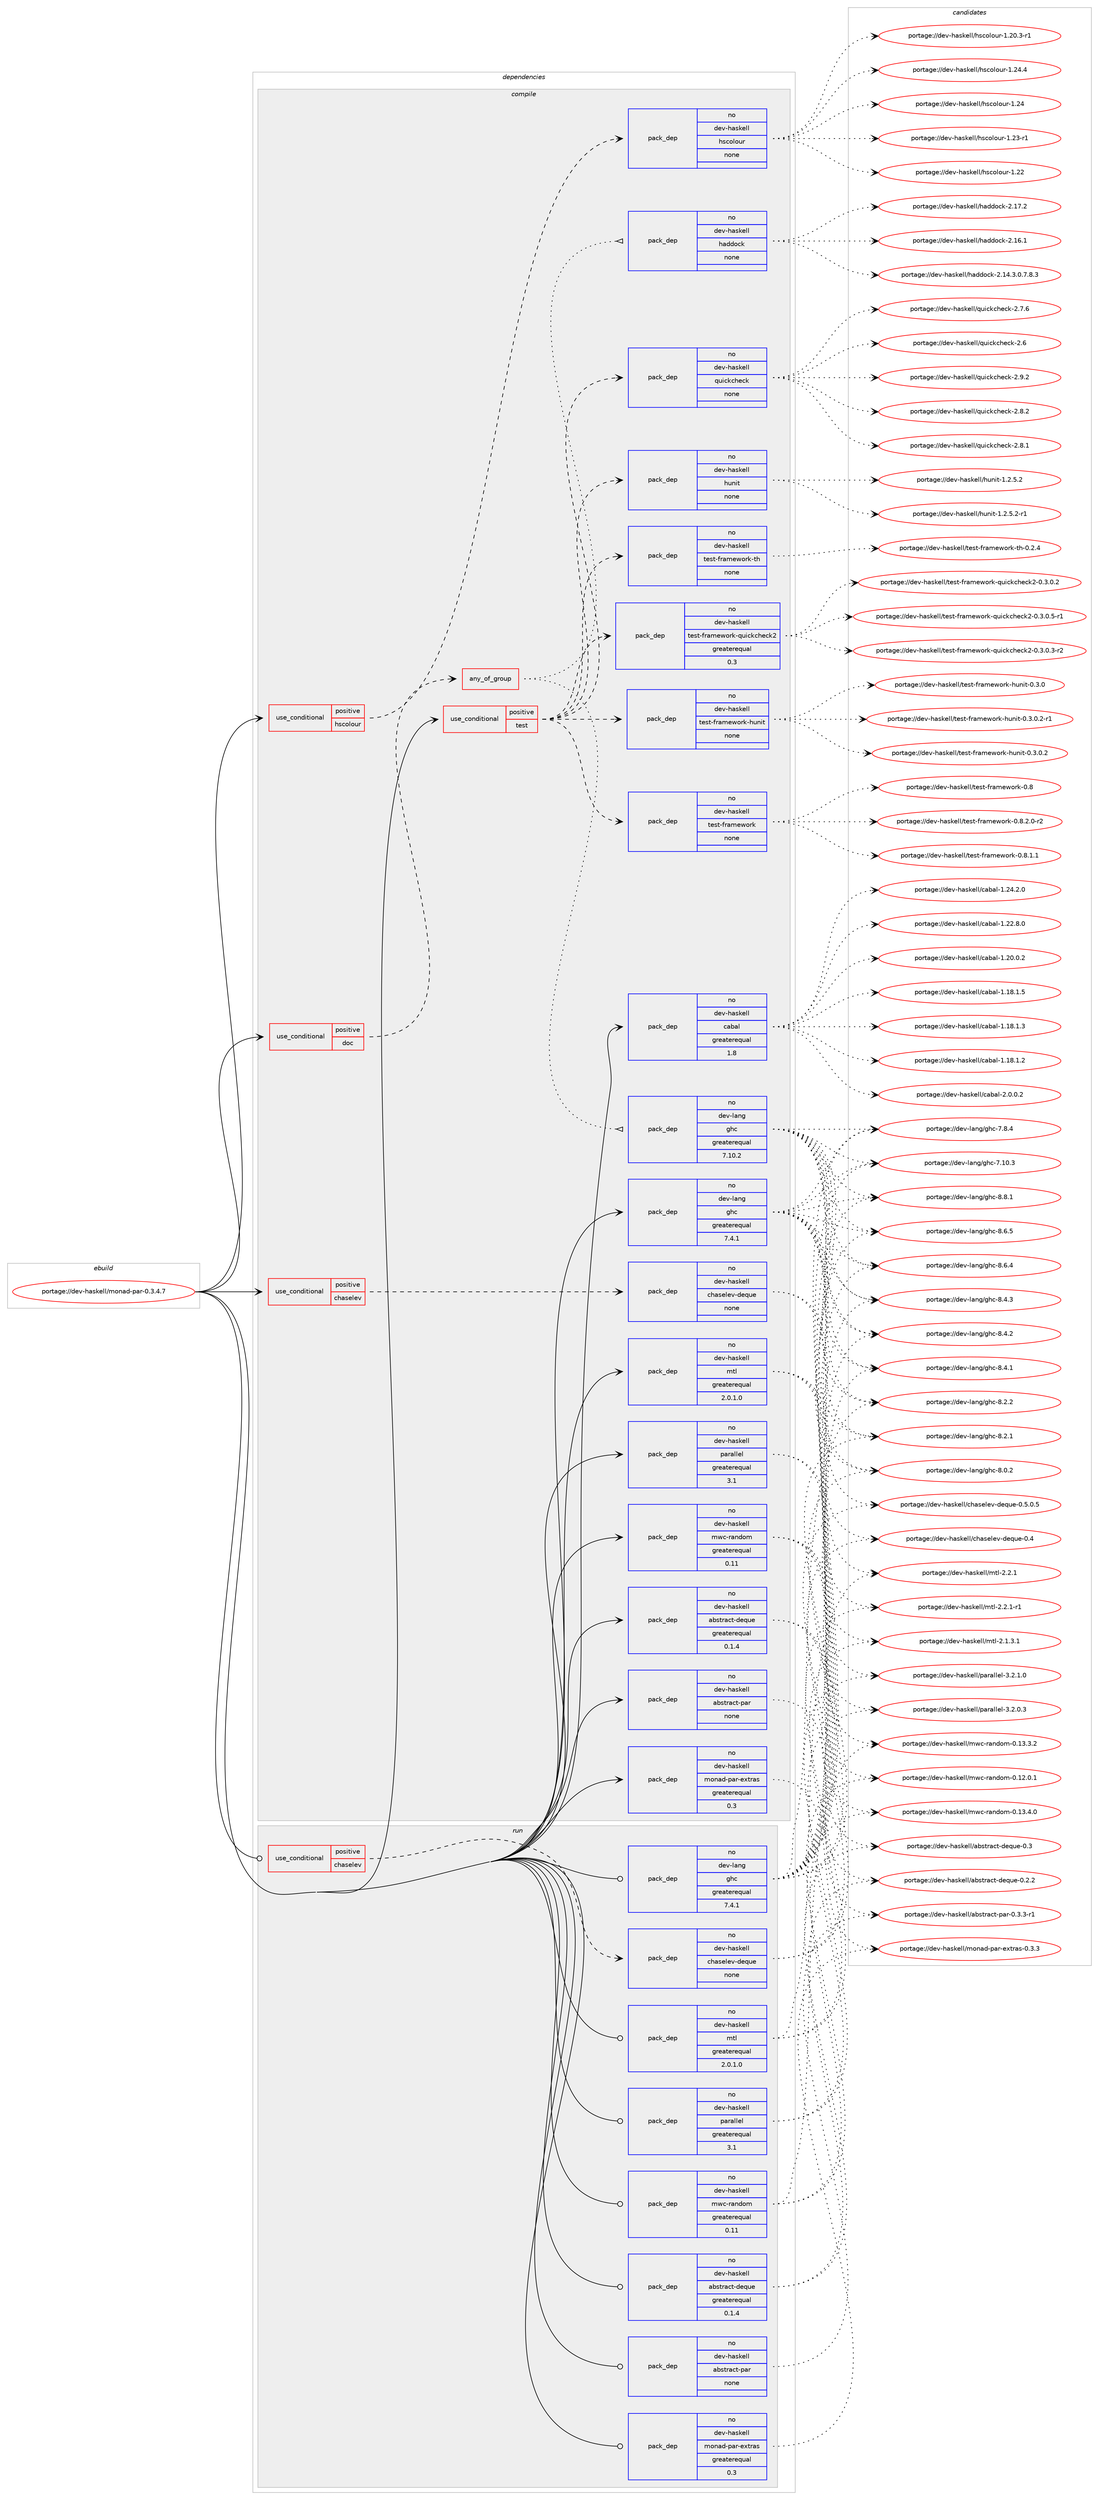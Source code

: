 digraph prolog {

# *************
# Graph options
# *************

newrank=true;
concentrate=true;
compound=true;
graph [rankdir=LR,fontname=Helvetica,fontsize=10,ranksep=1.5];#, ranksep=2.5, nodesep=0.2];
edge  [arrowhead=vee];
node  [fontname=Helvetica,fontsize=10];

# **********
# The ebuild
# **********

subgraph cluster_leftcol {
color=gray;
label=<<i>ebuild</i>>;
id [label="portage://dev-haskell/monad-par-0.3.4.7", color=red, width=4, href="../dev-haskell/monad-par-0.3.4.7.svg"];
}

# ****************
# The dependencies
# ****************

subgraph cluster_midcol {
color=gray;
label=<<i>dependencies</i>>;
subgraph cluster_compile {
fillcolor="#eeeeee";
style=filled;
label=<<i>compile</i>>;
subgraph cond132666 {
dependency551827 [label=<<TABLE BORDER="0" CELLBORDER="1" CELLSPACING="0" CELLPADDING="4"><TR><TD ROWSPAN="3" CELLPADDING="10">use_conditional</TD></TR><TR><TD>positive</TD></TR><TR><TD>chaselev</TD></TR></TABLE>>, shape=none, color=red];
subgraph pack412868 {
dependency551828 [label=<<TABLE BORDER="0" CELLBORDER="1" CELLSPACING="0" CELLPADDING="4" WIDTH="220"><TR><TD ROWSPAN="6" CELLPADDING="30">pack_dep</TD></TR><TR><TD WIDTH="110">no</TD></TR><TR><TD>dev-haskell</TD></TR><TR><TD>chaselev-deque</TD></TR><TR><TD>none</TD></TR><TR><TD></TD></TR></TABLE>>, shape=none, color=blue];
}
dependency551827:e -> dependency551828:w [weight=20,style="dashed",arrowhead="vee"];
}
id:e -> dependency551827:w [weight=20,style="solid",arrowhead="vee"];
subgraph cond132667 {
dependency551829 [label=<<TABLE BORDER="0" CELLBORDER="1" CELLSPACING="0" CELLPADDING="4"><TR><TD ROWSPAN="3" CELLPADDING="10">use_conditional</TD></TR><TR><TD>positive</TD></TR><TR><TD>doc</TD></TR></TABLE>>, shape=none, color=red];
subgraph any6056 {
dependency551830 [label=<<TABLE BORDER="0" CELLBORDER="1" CELLSPACING="0" CELLPADDING="4"><TR><TD CELLPADDING="10">any_of_group</TD></TR></TABLE>>, shape=none, color=red];subgraph pack412869 {
dependency551831 [label=<<TABLE BORDER="0" CELLBORDER="1" CELLSPACING="0" CELLPADDING="4" WIDTH="220"><TR><TD ROWSPAN="6" CELLPADDING="30">pack_dep</TD></TR><TR><TD WIDTH="110">no</TD></TR><TR><TD>dev-haskell</TD></TR><TR><TD>haddock</TD></TR><TR><TD>none</TD></TR><TR><TD></TD></TR></TABLE>>, shape=none, color=blue];
}
dependency551830:e -> dependency551831:w [weight=20,style="dotted",arrowhead="oinv"];
subgraph pack412870 {
dependency551832 [label=<<TABLE BORDER="0" CELLBORDER="1" CELLSPACING="0" CELLPADDING="4" WIDTH="220"><TR><TD ROWSPAN="6" CELLPADDING="30">pack_dep</TD></TR><TR><TD WIDTH="110">no</TD></TR><TR><TD>dev-lang</TD></TR><TR><TD>ghc</TD></TR><TR><TD>greaterequal</TD></TR><TR><TD>7.10.2</TD></TR></TABLE>>, shape=none, color=blue];
}
dependency551830:e -> dependency551832:w [weight=20,style="dotted",arrowhead="oinv"];
}
dependency551829:e -> dependency551830:w [weight=20,style="dashed",arrowhead="vee"];
}
id:e -> dependency551829:w [weight=20,style="solid",arrowhead="vee"];
subgraph cond132668 {
dependency551833 [label=<<TABLE BORDER="0" CELLBORDER="1" CELLSPACING="0" CELLPADDING="4"><TR><TD ROWSPAN="3" CELLPADDING="10">use_conditional</TD></TR><TR><TD>positive</TD></TR><TR><TD>hscolour</TD></TR></TABLE>>, shape=none, color=red];
subgraph pack412871 {
dependency551834 [label=<<TABLE BORDER="0" CELLBORDER="1" CELLSPACING="0" CELLPADDING="4" WIDTH="220"><TR><TD ROWSPAN="6" CELLPADDING="30">pack_dep</TD></TR><TR><TD WIDTH="110">no</TD></TR><TR><TD>dev-haskell</TD></TR><TR><TD>hscolour</TD></TR><TR><TD>none</TD></TR><TR><TD></TD></TR></TABLE>>, shape=none, color=blue];
}
dependency551833:e -> dependency551834:w [weight=20,style="dashed",arrowhead="vee"];
}
id:e -> dependency551833:w [weight=20,style="solid",arrowhead="vee"];
subgraph cond132669 {
dependency551835 [label=<<TABLE BORDER="0" CELLBORDER="1" CELLSPACING="0" CELLPADDING="4"><TR><TD ROWSPAN="3" CELLPADDING="10">use_conditional</TD></TR><TR><TD>positive</TD></TR><TR><TD>test</TD></TR></TABLE>>, shape=none, color=red];
subgraph pack412872 {
dependency551836 [label=<<TABLE BORDER="0" CELLBORDER="1" CELLSPACING="0" CELLPADDING="4" WIDTH="220"><TR><TD ROWSPAN="6" CELLPADDING="30">pack_dep</TD></TR><TR><TD WIDTH="110">no</TD></TR><TR><TD>dev-haskell</TD></TR><TR><TD>hunit</TD></TR><TR><TD>none</TD></TR><TR><TD></TD></TR></TABLE>>, shape=none, color=blue];
}
dependency551835:e -> dependency551836:w [weight=20,style="dashed",arrowhead="vee"];
subgraph pack412873 {
dependency551837 [label=<<TABLE BORDER="0" CELLBORDER="1" CELLSPACING="0" CELLPADDING="4" WIDTH="220"><TR><TD ROWSPAN="6" CELLPADDING="30">pack_dep</TD></TR><TR><TD WIDTH="110">no</TD></TR><TR><TD>dev-haskell</TD></TR><TR><TD>quickcheck</TD></TR><TR><TD>none</TD></TR><TR><TD></TD></TR></TABLE>>, shape=none, color=blue];
}
dependency551835:e -> dependency551837:w [weight=20,style="dashed",arrowhead="vee"];
subgraph pack412874 {
dependency551838 [label=<<TABLE BORDER="0" CELLBORDER="1" CELLSPACING="0" CELLPADDING="4" WIDTH="220"><TR><TD ROWSPAN="6" CELLPADDING="30">pack_dep</TD></TR><TR><TD WIDTH="110">no</TD></TR><TR><TD>dev-haskell</TD></TR><TR><TD>test-framework</TD></TR><TR><TD>none</TD></TR><TR><TD></TD></TR></TABLE>>, shape=none, color=blue];
}
dependency551835:e -> dependency551838:w [weight=20,style="dashed",arrowhead="vee"];
subgraph pack412875 {
dependency551839 [label=<<TABLE BORDER="0" CELLBORDER="1" CELLSPACING="0" CELLPADDING="4" WIDTH="220"><TR><TD ROWSPAN="6" CELLPADDING="30">pack_dep</TD></TR><TR><TD WIDTH="110">no</TD></TR><TR><TD>dev-haskell</TD></TR><TR><TD>test-framework-hunit</TD></TR><TR><TD>none</TD></TR><TR><TD></TD></TR></TABLE>>, shape=none, color=blue];
}
dependency551835:e -> dependency551839:w [weight=20,style="dashed",arrowhead="vee"];
subgraph pack412876 {
dependency551840 [label=<<TABLE BORDER="0" CELLBORDER="1" CELLSPACING="0" CELLPADDING="4" WIDTH="220"><TR><TD ROWSPAN="6" CELLPADDING="30">pack_dep</TD></TR><TR><TD WIDTH="110">no</TD></TR><TR><TD>dev-haskell</TD></TR><TR><TD>test-framework-quickcheck2</TD></TR><TR><TD>greaterequal</TD></TR><TR><TD>0.3</TD></TR></TABLE>>, shape=none, color=blue];
}
dependency551835:e -> dependency551840:w [weight=20,style="dashed",arrowhead="vee"];
subgraph pack412877 {
dependency551841 [label=<<TABLE BORDER="0" CELLBORDER="1" CELLSPACING="0" CELLPADDING="4" WIDTH="220"><TR><TD ROWSPAN="6" CELLPADDING="30">pack_dep</TD></TR><TR><TD WIDTH="110">no</TD></TR><TR><TD>dev-haskell</TD></TR><TR><TD>test-framework-th</TD></TR><TR><TD>none</TD></TR><TR><TD></TD></TR></TABLE>>, shape=none, color=blue];
}
dependency551835:e -> dependency551841:w [weight=20,style="dashed",arrowhead="vee"];
}
id:e -> dependency551835:w [weight=20,style="solid",arrowhead="vee"];
subgraph pack412878 {
dependency551842 [label=<<TABLE BORDER="0" CELLBORDER="1" CELLSPACING="0" CELLPADDING="4" WIDTH="220"><TR><TD ROWSPAN="6" CELLPADDING="30">pack_dep</TD></TR><TR><TD WIDTH="110">no</TD></TR><TR><TD>dev-haskell</TD></TR><TR><TD>abstract-deque</TD></TR><TR><TD>greaterequal</TD></TR><TR><TD>0.1.4</TD></TR></TABLE>>, shape=none, color=blue];
}
id:e -> dependency551842:w [weight=20,style="solid",arrowhead="vee"];
subgraph pack412879 {
dependency551843 [label=<<TABLE BORDER="0" CELLBORDER="1" CELLSPACING="0" CELLPADDING="4" WIDTH="220"><TR><TD ROWSPAN="6" CELLPADDING="30">pack_dep</TD></TR><TR><TD WIDTH="110">no</TD></TR><TR><TD>dev-haskell</TD></TR><TR><TD>abstract-par</TD></TR><TR><TD>none</TD></TR><TR><TD></TD></TR></TABLE>>, shape=none, color=blue];
}
id:e -> dependency551843:w [weight=20,style="solid",arrowhead="vee"];
subgraph pack412880 {
dependency551844 [label=<<TABLE BORDER="0" CELLBORDER="1" CELLSPACING="0" CELLPADDING="4" WIDTH="220"><TR><TD ROWSPAN="6" CELLPADDING="30">pack_dep</TD></TR><TR><TD WIDTH="110">no</TD></TR><TR><TD>dev-haskell</TD></TR><TR><TD>cabal</TD></TR><TR><TD>greaterequal</TD></TR><TR><TD>1.8</TD></TR></TABLE>>, shape=none, color=blue];
}
id:e -> dependency551844:w [weight=20,style="solid",arrowhead="vee"];
subgraph pack412881 {
dependency551845 [label=<<TABLE BORDER="0" CELLBORDER="1" CELLSPACING="0" CELLPADDING="4" WIDTH="220"><TR><TD ROWSPAN="6" CELLPADDING="30">pack_dep</TD></TR><TR><TD WIDTH="110">no</TD></TR><TR><TD>dev-haskell</TD></TR><TR><TD>monad-par-extras</TD></TR><TR><TD>greaterequal</TD></TR><TR><TD>0.3</TD></TR></TABLE>>, shape=none, color=blue];
}
id:e -> dependency551845:w [weight=20,style="solid",arrowhead="vee"];
subgraph pack412882 {
dependency551846 [label=<<TABLE BORDER="0" CELLBORDER="1" CELLSPACING="0" CELLPADDING="4" WIDTH="220"><TR><TD ROWSPAN="6" CELLPADDING="30">pack_dep</TD></TR><TR><TD WIDTH="110">no</TD></TR><TR><TD>dev-haskell</TD></TR><TR><TD>mtl</TD></TR><TR><TD>greaterequal</TD></TR><TR><TD>2.0.1.0</TD></TR></TABLE>>, shape=none, color=blue];
}
id:e -> dependency551846:w [weight=20,style="solid",arrowhead="vee"];
subgraph pack412883 {
dependency551847 [label=<<TABLE BORDER="0" CELLBORDER="1" CELLSPACING="0" CELLPADDING="4" WIDTH="220"><TR><TD ROWSPAN="6" CELLPADDING="30">pack_dep</TD></TR><TR><TD WIDTH="110">no</TD></TR><TR><TD>dev-haskell</TD></TR><TR><TD>mwc-random</TD></TR><TR><TD>greaterequal</TD></TR><TR><TD>0.11</TD></TR></TABLE>>, shape=none, color=blue];
}
id:e -> dependency551847:w [weight=20,style="solid",arrowhead="vee"];
subgraph pack412884 {
dependency551848 [label=<<TABLE BORDER="0" CELLBORDER="1" CELLSPACING="0" CELLPADDING="4" WIDTH="220"><TR><TD ROWSPAN="6" CELLPADDING="30">pack_dep</TD></TR><TR><TD WIDTH="110">no</TD></TR><TR><TD>dev-haskell</TD></TR><TR><TD>parallel</TD></TR><TR><TD>greaterequal</TD></TR><TR><TD>3.1</TD></TR></TABLE>>, shape=none, color=blue];
}
id:e -> dependency551848:w [weight=20,style="solid",arrowhead="vee"];
subgraph pack412885 {
dependency551849 [label=<<TABLE BORDER="0" CELLBORDER="1" CELLSPACING="0" CELLPADDING="4" WIDTH="220"><TR><TD ROWSPAN="6" CELLPADDING="30">pack_dep</TD></TR><TR><TD WIDTH="110">no</TD></TR><TR><TD>dev-lang</TD></TR><TR><TD>ghc</TD></TR><TR><TD>greaterequal</TD></TR><TR><TD>7.4.1</TD></TR></TABLE>>, shape=none, color=blue];
}
id:e -> dependency551849:w [weight=20,style="solid",arrowhead="vee"];
}
subgraph cluster_compileandrun {
fillcolor="#eeeeee";
style=filled;
label=<<i>compile and run</i>>;
}
subgraph cluster_run {
fillcolor="#eeeeee";
style=filled;
label=<<i>run</i>>;
subgraph cond132670 {
dependency551850 [label=<<TABLE BORDER="0" CELLBORDER="1" CELLSPACING="0" CELLPADDING="4"><TR><TD ROWSPAN="3" CELLPADDING="10">use_conditional</TD></TR><TR><TD>positive</TD></TR><TR><TD>chaselev</TD></TR></TABLE>>, shape=none, color=red];
subgraph pack412886 {
dependency551851 [label=<<TABLE BORDER="0" CELLBORDER="1" CELLSPACING="0" CELLPADDING="4" WIDTH="220"><TR><TD ROWSPAN="6" CELLPADDING="30">pack_dep</TD></TR><TR><TD WIDTH="110">no</TD></TR><TR><TD>dev-haskell</TD></TR><TR><TD>chaselev-deque</TD></TR><TR><TD>none</TD></TR><TR><TD></TD></TR></TABLE>>, shape=none, color=blue];
}
dependency551850:e -> dependency551851:w [weight=20,style="dashed",arrowhead="vee"];
}
id:e -> dependency551850:w [weight=20,style="solid",arrowhead="odot"];
subgraph pack412887 {
dependency551852 [label=<<TABLE BORDER="0" CELLBORDER="1" CELLSPACING="0" CELLPADDING="4" WIDTH="220"><TR><TD ROWSPAN="6" CELLPADDING="30">pack_dep</TD></TR><TR><TD WIDTH="110">no</TD></TR><TR><TD>dev-haskell</TD></TR><TR><TD>abstract-deque</TD></TR><TR><TD>greaterequal</TD></TR><TR><TD>0.1.4</TD></TR></TABLE>>, shape=none, color=blue];
}
id:e -> dependency551852:w [weight=20,style="solid",arrowhead="odot"];
subgraph pack412888 {
dependency551853 [label=<<TABLE BORDER="0" CELLBORDER="1" CELLSPACING="0" CELLPADDING="4" WIDTH="220"><TR><TD ROWSPAN="6" CELLPADDING="30">pack_dep</TD></TR><TR><TD WIDTH="110">no</TD></TR><TR><TD>dev-haskell</TD></TR><TR><TD>abstract-par</TD></TR><TR><TD>none</TD></TR><TR><TD></TD></TR></TABLE>>, shape=none, color=blue];
}
id:e -> dependency551853:w [weight=20,style="solid",arrowhead="odot"];
subgraph pack412889 {
dependency551854 [label=<<TABLE BORDER="0" CELLBORDER="1" CELLSPACING="0" CELLPADDING="4" WIDTH="220"><TR><TD ROWSPAN="6" CELLPADDING="30">pack_dep</TD></TR><TR><TD WIDTH="110">no</TD></TR><TR><TD>dev-haskell</TD></TR><TR><TD>monad-par-extras</TD></TR><TR><TD>greaterequal</TD></TR><TR><TD>0.3</TD></TR></TABLE>>, shape=none, color=blue];
}
id:e -> dependency551854:w [weight=20,style="solid",arrowhead="odot"];
subgraph pack412890 {
dependency551855 [label=<<TABLE BORDER="0" CELLBORDER="1" CELLSPACING="0" CELLPADDING="4" WIDTH="220"><TR><TD ROWSPAN="6" CELLPADDING="30">pack_dep</TD></TR><TR><TD WIDTH="110">no</TD></TR><TR><TD>dev-haskell</TD></TR><TR><TD>mtl</TD></TR><TR><TD>greaterequal</TD></TR><TR><TD>2.0.1.0</TD></TR></TABLE>>, shape=none, color=blue];
}
id:e -> dependency551855:w [weight=20,style="solid",arrowhead="odot"];
subgraph pack412891 {
dependency551856 [label=<<TABLE BORDER="0" CELLBORDER="1" CELLSPACING="0" CELLPADDING="4" WIDTH="220"><TR><TD ROWSPAN="6" CELLPADDING="30">pack_dep</TD></TR><TR><TD WIDTH="110">no</TD></TR><TR><TD>dev-haskell</TD></TR><TR><TD>mwc-random</TD></TR><TR><TD>greaterequal</TD></TR><TR><TD>0.11</TD></TR></TABLE>>, shape=none, color=blue];
}
id:e -> dependency551856:w [weight=20,style="solid",arrowhead="odot"];
subgraph pack412892 {
dependency551857 [label=<<TABLE BORDER="0" CELLBORDER="1" CELLSPACING="0" CELLPADDING="4" WIDTH="220"><TR><TD ROWSPAN="6" CELLPADDING="30">pack_dep</TD></TR><TR><TD WIDTH="110">no</TD></TR><TR><TD>dev-haskell</TD></TR><TR><TD>parallel</TD></TR><TR><TD>greaterequal</TD></TR><TR><TD>3.1</TD></TR></TABLE>>, shape=none, color=blue];
}
id:e -> dependency551857:w [weight=20,style="solid",arrowhead="odot"];
subgraph pack412893 {
dependency551858 [label=<<TABLE BORDER="0" CELLBORDER="1" CELLSPACING="0" CELLPADDING="4" WIDTH="220"><TR><TD ROWSPAN="6" CELLPADDING="30">pack_dep</TD></TR><TR><TD WIDTH="110">no</TD></TR><TR><TD>dev-lang</TD></TR><TR><TD>ghc</TD></TR><TR><TD>greaterequal</TD></TR><TR><TD>7.4.1</TD></TR></TABLE>>, shape=none, color=blue];
}
id:e -> dependency551858:w [weight=20,style="solid",arrowhead="odot"];
}
}

# **************
# The candidates
# **************

subgraph cluster_choices {
rank=same;
color=gray;
label=<<i>candidates</i>>;

subgraph choice412868 {
color=black;
nodesep=1;
choice1001011184510497115107101108108479910497115101108101118451001011131171014548465346484653 [label="portage://dev-haskell/chaselev-deque-0.5.0.5", color=red, width=4,href="../dev-haskell/chaselev-deque-0.5.0.5.svg"];
choice10010111845104971151071011081084799104971151011081011184510010111311710145484652 [label="portage://dev-haskell/chaselev-deque-0.4", color=red, width=4,href="../dev-haskell/chaselev-deque-0.4.svg"];
dependency551828:e -> choice1001011184510497115107101108108479910497115101108101118451001011131171014548465346484653:w [style=dotted,weight="100"];
dependency551828:e -> choice10010111845104971151071011081084799104971151011081011184510010111311710145484652:w [style=dotted,weight="100"];
}
subgraph choice412869 {
color=black;
nodesep=1;
choice100101118451049711510710110810847104971001001119910745504649554650 [label="portage://dev-haskell/haddock-2.17.2", color=red, width=4,href="../dev-haskell/haddock-2.17.2.svg"];
choice100101118451049711510710110810847104971001001119910745504649544649 [label="portage://dev-haskell/haddock-2.16.1", color=red, width=4,href="../dev-haskell/haddock-2.16.1.svg"];
choice1001011184510497115107101108108471049710010011199107455046495246514648465546564651 [label="portage://dev-haskell/haddock-2.14.3.0.7.8.3", color=red, width=4,href="../dev-haskell/haddock-2.14.3.0.7.8.3.svg"];
dependency551831:e -> choice100101118451049711510710110810847104971001001119910745504649554650:w [style=dotted,weight="100"];
dependency551831:e -> choice100101118451049711510710110810847104971001001119910745504649544649:w [style=dotted,weight="100"];
dependency551831:e -> choice1001011184510497115107101108108471049710010011199107455046495246514648465546564651:w [style=dotted,weight="100"];
}
subgraph choice412870 {
color=black;
nodesep=1;
choice10010111845108971101034710310499455646564649 [label="portage://dev-lang/ghc-8.8.1", color=red, width=4,href="../dev-lang/ghc-8.8.1.svg"];
choice10010111845108971101034710310499455646544653 [label="portage://dev-lang/ghc-8.6.5", color=red, width=4,href="../dev-lang/ghc-8.6.5.svg"];
choice10010111845108971101034710310499455646544652 [label="portage://dev-lang/ghc-8.6.4", color=red, width=4,href="../dev-lang/ghc-8.6.4.svg"];
choice10010111845108971101034710310499455646524651 [label="portage://dev-lang/ghc-8.4.3", color=red, width=4,href="../dev-lang/ghc-8.4.3.svg"];
choice10010111845108971101034710310499455646524650 [label="portage://dev-lang/ghc-8.4.2", color=red, width=4,href="../dev-lang/ghc-8.4.2.svg"];
choice10010111845108971101034710310499455646524649 [label="portage://dev-lang/ghc-8.4.1", color=red, width=4,href="../dev-lang/ghc-8.4.1.svg"];
choice10010111845108971101034710310499455646504650 [label="portage://dev-lang/ghc-8.2.2", color=red, width=4,href="../dev-lang/ghc-8.2.2.svg"];
choice10010111845108971101034710310499455646504649 [label="portage://dev-lang/ghc-8.2.1", color=red, width=4,href="../dev-lang/ghc-8.2.1.svg"];
choice10010111845108971101034710310499455646484650 [label="portage://dev-lang/ghc-8.0.2", color=red, width=4,href="../dev-lang/ghc-8.0.2.svg"];
choice10010111845108971101034710310499455546564652 [label="portage://dev-lang/ghc-7.8.4", color=red, width=4,href="../dev-lang/ghc-7.8.4.svg"];
choice1001011184510897110103471031049945554649484651 [label="portage://dev-lang/ghc-7.10.3", color=red, width=4,href="../dev-lang/ghc-7.10.3.svg"];
dependency551832:e -> choice10010111845108971101034710310499455646564649:w [style=dotted,weight="100"];
dependency551832:e -> choice10010111845108971101034710310499455646544653:w [style=dotted,weight="100"];
dependency551832:e -> choice10010111845108971101034710310499455646544652:w [style=dotted,weight="100"];
dependency551832:e -> choice10010111845108971101034710310499455646524651:w [style=dotted,weight="100"];
dependency551832:e -> choice10010111845108971101034710310499455646524650:w [style=dotted,weight="100"];
dependency551832:e -> choice10010111845108971101034710310499455646524649:w [style=dotted,weight="100"];
dependency551832:e -> choice10010111845108971101034710310499455646504650:w [style=dotted,weight="100"];
dependency551832:e -> choice10010111845108971101034710310499455646504649:w [style=dotted,weight="100"];
dependency551832:e -> choice10010111845108971101034710310499455646484650:w [style=dotted,weight="100"];
dependency551832:e -> choice10010111845108971101034710310499455546564652:w [style=dotted,weight="100"];
dependency551832:e -> choice1001011184510897110103471031049945554649484651:w [style=dotted,weight="100"];
}
subgraph choice412871 {
color=black;
nodesep=1;
choice1001011184510497115107101108108471041159911110811111711445494650524652 [label="portage://dev-haskell/hscolour-1.24.4", color=red, width=4,href="../dev-haskell/hscolour-1.24.4.svg"];
choice100101118451049711510710110810847104115991111081111171144549465052 [label="portage://dev-haskell/hscolour-1.24", color=red, width=4,href="../dev-haskell/hscolour-1.24.svg"];
choice1001011184510497115107101108108471041159911110811111711445494650514511449 [label="portage://dev-haskell/hscolour-1.23-r1", color=red, width=4,href="../dev-haskell/hscolour-1.23-r1.svg"];
choice100101118451049711510710110810847104115991111081111171144549465050 [label="portage://dev-haskell/hscolour-1.22", color=red, width=4,href="../dev-haskell/hscolour-1.22.svg"];
choice10010111845104971151071011081084710411599111108111117114454946504846514511449 [label="portage://dev-haskell/hscolour-1.20.3-r1", color=red, width=4,href="../dev-haskell/hscolour-1.20.3-r1.svg"];
dependency551834:e -> choice1001011184510497115107101108108471041159911110811111711445494650524652:w [style=dotted,weight="100"];
dependency551834:e -> choice100101118451049711510710110810847104115991111081111171144549465052:w [style=dotted,weight="100"];
dependency551834:e -> choice1001011184510497115107101108108471041159911110811111711445494650514511449:w [style=dotted,weight="100"];
dependency551834:e -> choice100101118451049711510710110810847104115991111081111171144549465050:w [style=dotted,weight="100"];
dependency551834:e -> choice10010111845104971151071011081084710411599111108111117114454946504846514511449:w [style=dotted,weight="100"];
}
subgraph choice412872 {
color=black;
nodesep=1;
choice10010111845104971151071011081084710411711010511645494650465346504511449 [label="portage://dev-haskell/hunit-1.2.5.2-r1", color=red, width=4,href="../dev-haskell/hunit-1.2.5.2-r1.svg"];
choice1001011184510497115107101108108471041171101051164549465046534650 [label="portage://dev-haskell/hunit-1.2.5.2", color=red, width=4,href="../dev-haskell/hunit-1.2.5.2.svg"];
dependency551836:e -> choice10010111845104971151071011081084710411711010511645494650465346504511449:w [style=dotted,weight="100"];
dependency551836:e -> choice1001011184510497115107101108108471041171101051164549465046534650:w [style=dotted,weight="100"];
}
subgraph choice412873 {
color=black;
nodesep=1;
choice100101118451049711510710110810847113117105991079910410199107455046574650 [label="portage://dev-haskell/quickcheck-2.9.2", color=red, width=4,href="../dev-haskell/quickcheck-2.9.2.svg"];
choice100101118451049711510710110810847113117105991079910410199107455046564650 [label="portage://dev-haskell/quickcheck-2.8.2", color=red, width=4,href="../dev-haskell/quickcheck-2.8.2.svg"];
choice100101118451049711510710110810847113117105991079910410199107455046564649 [label="portage://dev-haskell/quickcheck-2.8.1", color=red, width=4,href="../dev-haskell/quickcheck-2.8.1.svg"];
choice100101118451049711510710110810847113117105991079910410199107455046554654 [label="portage://dev-haskell/quickcheck-2.7.6", color=red, width=4,href="../dev-haskell/quickcheck-2.7.6.svg"];
choice10010111845104971151071011081084711311710599107991041019910745504654 [label="portage://dev-haskell/quickcheck-2.6", color=red, width=4,href="../dev-haskell/quickcheck-2.6.svg"];
dependency551837:e -> choice100101118451049711510710110810847113117105991079910410199107455046574650:w [style=dotted,weight="100"];
dependency551837:e -> choice100101118451049711510710110810847113117105991079910410199107455046564650:w [style=dotted,weight="100"];
dependency551837:e -> choice100101118451049711510710110810847113117105991079910410199107455046564649:w [style=dotted,weight="100"];
dependency551837:e -> choice100101118451049711510710110810847113117105991079910410199107455046554654:w [style=dotted,weight="100"];
dependency551837:e -> choice10010111845104971151071011081084711311710599107991041019910745504654:w [style=dotted,weight="100"];
}
subgraph choice412874 {
color=black;
nodesep=1;
choice100101118451049711510710110810847116101115116451021149710910111911111410745484656465046484511450 [label="portage://dev-haskell/test-framework-0.8.2.0-r2", color=red, width=4,href="../dev-haskell/test-framework-0.8.2.0-r2.svg"];
choice10010111845104971151071011081084711610111511645102114971091011191111141074548465646494649 [label="portage://dev-haskell/test-framework-0.8.1.1", color=red, width=4,href="../dev-haskell/test-framework-0.8.1.1.svg"];
choice100101118451049711510710110810847116101115116451021149710910111911111410745484656 [label="portage://dev-haskell/test-framework-0.8", color=red, width=4,href="../dev-haskell/test-framework-0.8.svg"];
dependency551838:e -> choice100101118451049711510710110810847116101115116451021149710910111911111410745484656465046484511450:w [style=dotted,weight="100"];
dependency551838:e -> choice10010111845104971151071011081084711610111511645102114971091011191111141074548465646494649:w [style=dotted,weight="100"];
dependency551838:e -> choice100101118451049711510710110810847116101115116451021149710910111911111410745484656:w [style=dotted,weight="100"];
}
subgraph choice412875 {
color=black;
nodesep=1;
choice10010111845104971151071011081084711610111511645102114971091011191111141074510411711010511645484651464846504511449 [label="portage://dev-haskell/test-framework-hunit-0.3.0.2-r1", color=red, width=4,href="../dev-haskell/test-framework-hunit-0.3.0.2-r1.svg"];
choice1001011184510497115107101108108471161011151164510211497109101119111114107451041171101051164548465146484650 [label="portage://dev-haskell/test-framework-hunit-0.3.0.2", color=red, width=4,href="../dev-haskell/test-framework-hunit-0.3.0.2.svg"];
choice100101118451049711510710110810847116101115116451021149710910111911111410745104117110105116454846514648 [label="portage://dev-haskell/test-framework-hunit-0.3.0", color=red, width=4,href="../dev-haskell/test-framework-hunit-0.3.0.svg"];
dependency551839:e -> choice10010111845104971151071011081084711610111511645102114971091011191111141074510411711010511645484651464846504511449:w [style=dotted,weight="100"];
dependency551839:e -> choice1001011184510497115107101108108471161011151164510211497109101119111114107451041171101051164548465146484650:w [style=dotted,weight="100"];
dependency551839:e -> choice100101118451049711510710110810847116101115116451021149710910111911111410745104117110105116454846514648:w [style=dotted,weight="100"];
}
subgraph choice412876 {
color=black;
nodesep=1;
choice1001011184510497115107101108108471161011151164510211497109101119111114107451131171059910799104101991075045484651464846534511449 [label="portage://dev-haskell/test-framework-quickcheck2-0.3.0.5-r1", color=red, width=4,href="../dev-haskell/test-framework-quickcheck2-0.3.0.5-r1.svg"];
choice1001011184510497115107101108108471161011151164510211497109101119111114107451131171059910799104101991075045484651464846514511450 [label="portage://dev-haskell/test-framework-quickcheck2-0.3.0.3-r2", color=red, width=4,href="../dev-haskell/test-framework-quickcheck2-0.3.0.3-r2.svg"];
choice100101118451049711510710110810847116101115116451021149710910111911111410745113117105991079910410199107504548465146484650 [label="portage://dev-haskell/test-framework-quickcheck2-0.3.0.2", color=red, width=4,href="../dev-haskell/test-framework-quickcheck2-0.3.0.2.svg"];
dependency551840:e -> choice1001011184510497115107101108108471161011151164510211497109101119111114107451131171059910799104101991075045484651464846534511449:w [style=dotted,weight="100"];
dependency551840:e -> choice1001011184510497115107101108108471161011151164510211497109101119111114107451131171059910799104101991075045484651464846514511450:w [style=dotted,weight="100"];
dependency551840:e -> choice100101118451049711510710110810847116101115116451021149710910111911111410745113117105991079910410199107504548465146484650:w [style=dotted,weight="100"];
}
subgraph choice412877 {
color=black;
nodesep=1;
choice100101118451049711510710110810847116101115116451021149710910111911111410745116104454846504652 [label="portage://dev-haskell/test-framework-th-0.2.4", color=red, width=4,href="../dev-haskell/test-framework-th-0.2.4.svg"];
dependency551841:e -> choice100101118451049711510710110810847116101115116451021149710910111911111410745116104454846504652:w [style=dotted,weight="100"];
}
subgraph choice412878 {
color=black;
nodesep=1;
choice100101118451049711510710110810847979811511611497991164510010111311710145484651 [label="portage://dev-haskell/abstract-deque-0.3", color=red, width=4,href="../dev-haskell/abstract-deque-0.3.svg"];
choice1001011184510497115107101108108479798115116114979911645100101113117101454846504650 [label="portage://dev-haskell/abstract-deque-0.2.2", color=red, width=4,href="../dev-haskell/abstract-deque-0.2.2.svg"];
dependency551842:e -> choice100101118451049711510710110810847979811511611497991164510010111311710145484651:w [style=dotted,weight="100"];
dependency551842:e -> choice1001011184510497115107101108108479798115116114979911645100101113117101454846504650:w [style=dotted,weight="100"];
}
subgraph choice412879 {
color=black;
nodesep=1;
choice1001011184510497115107101108108479798115116114979911645112971144548465146514511449 [label="portage://dev-haskell/abstract-par-0.3.3-r1", color=red, width=4,href="../dev-haskell/abstract-par-0.3.3-r1.svg"];
dependency551843:e -> choice1001011184510497115107101108108479798115116114979911645112971144548465146514511449:w [style=dotted,weight="100"];
}
subgraph choice412880 {
color=black;
nodesep=1;
choice100101118451049711510710110810847999798971084550464846484650 [label="portage://dev-haskell/cabal-2.0.0.2", color=red, width=4,href="../dev-haskell/cabal-2.0.0.2.svg"];
choice10010111845104971151071011081084799979897108454946505246504648 [label="portage://dev-haskell/cabal-1.24.2.0", color=red, width=4,href="../dev-haskell/cabal-1.24.2.0.svg"];
choice10010111845104971151071011081084799979897108454946505046564648 [label="portage://dev-haskell/cabal-1.22.8.0", color=red, width=4,href="../dev-haskell/cabal-1.22.8.0.svg"];
choice10010111845104971151071011081084799979897108454946504846484650 [label="portage://dev-haskell/cabal-1.20.0.2", color=red, width=4,href="../dev-haskell/cabal-1.20.0.2.svg"];
choice10010111845104971151071011081084799979897108454946495646494653 [label="portage://dev-haskell/cabal-1.18.1.5", color=red, width=4,href="../dev-haskell/cabal-1.18.1.5.svg"];
choice10010111845104971151071011081084799979897108454946495646494651 [label="portage://dev-haskell/cabal-1.18.1.3", color=red, width=4,href="../dev-haskell/cabal-1.18.1.3.svg"];
choice10010111845104971151071011081084799979897108454946495646494650 [label="portage://dev-haskell/cabal-1.18.1.2", color=red, width=4,href="../dev-haskell/cabal-1.18.1.2.svg"];
dependency551844:e -> choice100101118451049711510710110810847999798971084550464846484650:w [style=dotted,weight="100"];
dependency551844:e -> choice10010111845104971151071011081084799979897108454946505246504648:w [style=dotted,weight="100"];
dependency551844:e -> choice10010111845104971151071011081084799979897108454946505046564648:w [style=dotted,weight="100"];
dependency551844:e -> choice10010111845104971151071011081084799979897108454946504846484650:w [style=dotted,weight="100"];
dependency551844:e -> choice10010111845104971151071011081084799979897108454946495646494653:w [style=dotted,weight="100"];
dependency551844:e -> choice10010111845104971151071011081084799979897108454946495646494651:w [style=dotted,weight="100"];
dependency551844:e -> choice10010111845104971151071011081084799979897108454946495646494650:w [style=dotted,weight="100"];
}
subgraph choice412881 {
color=black;
nodesep=1;
choice1001011184510497115107101108108471091111109710045112971144510112011611497115454846514651 [label="portage://dev-haskell/monad-par-extras-0.3.3", color=red, width=4,href="../dev-haskell/monad-par-extras-0.3.3.svg"];
dependency551845:e -> choice1001011184510497115107101108108471091111109710045112971144510112011611497115454846514651:w [style=dotted,weight="100"];
}
subgraph choice412882 {
color=black;
nodesep=1;
choice1001011184510497115107101108108471091161084550465046494511449 [label="portage://dev-haskell/mtl-2.2.1-r1", color=red, width=4,href="../dev-haskell/mtl-2.2.1-r1.svg"];
choice100101118451049711510710110810847109116108455046504649 [label="portage://dev-haskell/mtl-2.2.1", color=red, width=4,href="../dev-haskell/mtl-2.2.1.svg"];
choice1001011184510497115107101108108471091161084550464946514649 [label="portage://dev-haskell/mtl-2.1.3.1", color=red, width=4,href="../dev-haskell/mtl-2.1.3.1.svg"];
dependency551846:e -> choice1001011184510497115107101108108471091161084550465046494511449:w [style=dotted,weight="100"];
dependency551846:e -> choice100101118451049711510710110810847109116108455046504649:w [style=dotted,weight="100"];
dependency551846:e -> choice1001011184510497115107101108108471091161084550464946514649:w [style=dotted,weight="100"];
}
subgraph choice412883 {
color=black;
nodesep=1;
choice100101118451049711510710110810847109119994511497110100111109454846495146524648 [label="portage://dev-haskell/mwc-random-0.13.4.0", color=red, width=4,href="../dev-haskell/mwc-random-0.13.4.0.svg"];
choice100101118451049711510710110810847109119994511497110100111109454846495146514650 [label="portage://dev-haskell/mwc-random-0.13.3.2", color=red, width=4,href="../dev-haskell/mwc-random-0.13.3.2.svg"];
choice100101118451049711510710110810847109119994511497110100111109454846495046484649 [label="portage://dev-haskell/mwc-random-0.12.0.1", color=red, width=4,href="../dev-haskell/mwc-random-0.12.0.1.svg"];
dependency551847:e -> choice100101118451049711510710110810847109119994511497110100111109454846495146524648:w [style=dotted,weight="100"];
dependency551847:e -> choice100101118451049711510710110810847109119994511497110100111109454846495146514650:w [style=dotted,weight="100"];
dependency551847:e -> choice100101118451049711510710110810847109119994511497110100111109454846495046484649:w [style=dotted,weight="100"];
}
subgraph choice412884 {
color=black;
nodesep=1;
choice10010111845104971151071011081084711297114971081081011084551465046494648 [label="portage://dev-haskell/parallel-3.2.1.0", color=red, width=4,href="../dev-haskell/parallel-3.2.1.0.svg"];
choice10010111845104971151071011081084711297114971081081011084551465046484651 [label="portage://dev-haskell/parallel-3.2.0.3", color=red, width=4,href="../dev-haskell/parallel-3.2.0.3.svg"];
dependency551848:e -> choice10010111845104971151071011081084711297114971081081011084551465046494648:w [style=dotted,weight="100"];
dependency551848:e -> choice10010111845104971151071011081084711297114971081081011084551465046484651:w [style=dotted,weight="100"];
}
subgraph choice412885 {
color=black;
nodesep=1;
choice10010111845108971101034710310499455646564649 [label="portage://dev-lang/ghc-8.8.1", color=red, width=4,href="../dev-lang/ghc-8.8.1.svg"];
choice10010111845108971101034710310499455646544653 [label="portage://dev-lang/ghc-8.6.5", color=red, width=4,href="../dev-lang/ghc-8.6.5.svg"];
choice10010111845108971101034710310499455646544652 [label="portage://dev-lang/ghc-8.6.4", color=red, width=4,href="../dev-lang/ghc-8.6.4.svg"];
choice10010111845108971101034710310499455646524651 [label="portage://dev-lang/ghc-8.4.3", color=red, width=4,href="../dev-lang/ghc-8.4.3.svg"];
choice10010111845108971101034710310499455646524650 [label="portage://dev-lang/ghc-8.4.2", color=red, width=4,href="../dev-lang/ghc-8.4.2.svg"];
choice10010111845108971101034710310499455646524649 [label="portage://dev-lang/ghc-8.4.1", color=red, width=4,href="../dev-lang/ghc-8.4.1.svg"];
choice10010111845108971101034710310499455646504650 [label="portage://dev-lang/ghc-8.2.2", color=red, width=4,href="../dev-lang/ghc-8.2.2.svg"];
choice10010111845108971101034710310499455646504649 [label="portage://dev-lang/ghc-8.2.1", color=red, width=4,href="../dev-lang/ghc-8.2.1.svg"];
choice10010111845108971101034710310499455646484650 [label="portage://dev-lang/ghc-8.0.2", color=red, width=4,href="../dev-lang/ghc-8.0.2.svg"];
choice10010111845108971101034710310499455546564652 [label="portage://dev-lang/ghc-7.8.4", color=red, width=4,href="../dev-lang/ghc-7.8.4.svg"];
choice1001011184510897110103471031049945554649484651 [label="portage://dev-lang/ghc-7.10.3", color=red, width=4,href="../dev-lang/ghc-7.10.3.svg"];
dependency551849:e -> choice10010111845108971101034710310499455646564649:w [style=dotted,weight="100"];
dependency551849:e -> choice10010111845108971101034710310499455646544653:w [style=dotted,weight="100"];
dependency551849:e -> choice10010111845108971101034710310499455646544652:w [style=dotted,weight="100"];
dependency551849:e -> choice10010111845108971101034710310499455646524651:w [style=dotted,weight="100"];
dependency551849:e -> choice10010111845108971101034710310499455646524650:w [style=dotted,weight="100"];
dependency551849:e -> choice10010111845108971101034710310499455646524649:w [style=dotted,weight="100"];
dependency551849:e -> choice10010111845108971101034710310499455646504650:w [style=dotted,weight="100"];
dependency551849:e -> choice10010111845108971101034710310499455646504649:w [style=dotted,weight="100"];
dependency551849:e -> choice10010111845108971101034710310499455646484650:w [style=dotted,weight="100"];
dependency551849:e -> choice10010111845108971101034710310499455546564652:w [style=dotted,weight="100"];
dependency551849:e -> choice1001011184510897110103471031049945554649484651:w [style=dotted,weight="100"];
}
subgraph choice412886 {
color=black;
nodesep=1;
choice1001011184510497115107101108108479910497115101108101118451001011131171014548465346484653 [label="portage://dev-haskell/chaselev-deque-0.5.0.5", color=red, width=4,href="../dev-haskell/chaselev-deque-0.5.0.5.svg"];
choice10010111845104971151071011081084799104971151011081011184510010111311710145484652 [label="portage://dev-haskell/chaselev-deque-0.4", color=red, width=4,href="../dev-haskell/chaselev-deque-0.4.svg"];
dependency551851:e -> choice1001011184510497115107101108108479910497115101108101118451001011131171014548465346484653:w [style=dotted,weight="100"];
dependency551851:e -> choice10010111845104971151071011081084799104971151011081011184510010111311710145484652:w [style=dotted,weight="100"];
}
subgraph choice412887 {
color=black;
nodesep=1;
choice100101118451049711510710110810847979811511611497991164510010111311710145484651 [label="portage://dev-haskell/abstract-deque-0.3", color=red, width=4,href="../dev-haskell/abstract-deque-0.3.svg"];
choice1001011184510497115107101108108479798115116114979911645100101113117101454846504650 [label="portage://dev-haskell/abstract-deque-0.2.2", color=red, width=4,href="../dev-haskell/abstract-deque-0.2.2.svg"];
dependency551852:e -> choice100101118451049711510710110810847979811511611497991164510010111311710145484651:w [style=dotted,weight="100"];
dependency551852:e -> choice1001011184510497115107101108108479798115116114979911645100101113117101454846504650:w [style=dotted,weight="100"];
}
subgraph choice412888 {
color=black;
nodesep=1;
choice1001011184510497115107101108108479798115116114979911645112971144548465146514511449 [label="portage://dev-haskell/abstract-par-0.3.3-r1", color=red, width=4,href="../dev-haskell/abstract-par-0.3.3-r1.svg"];
dependency551853:e -> choice1001011184510497115107101108108479798115116114979911645112971144548465146514511449:w [style=dotted,weight="100"];
}
subgraph choice412889 {
color=black;
nodesep=1;
choice1001011184510497115107101108108471091111109710045112971144510112011611497115454846514651 [label="portage://dev-haskell/monad-par-extras-0.3.3", color=red, width=4,href="../dev-haskell/monad-par-extras-0.3.3.svg"];
dependency551854:e -> choice1001011184510497115107101108108471091111109710045112971144510112011611497115454846514651:w [style=dotted,weight="100"];
}
subgraph choice412890 {
color=black;
nodesep=1;
choice1001011184510497115107101108108471091161084550465046494511449 [label="portage://dev-haskell/mtl-2.2.1-r1", color=red, width=4,href="../dev-haskell/mtl-2.2.1-r1.svg"];
choice100101118451049711510710110810847109116108455046504649 [label="portage://dev-haskell/mtl-2.2.1", color=red, width=4,href="../dev-haskell/mtl-2.2.1.svg"];
choice1001011184510497115107101108108471091161084550464946514649 [label="portage://dev-haskell/mtl-2.1.3.1", color=red, width=4,href="../dev-haskell/mtl-2.1.3.1.svg"];
dependency551855:e -> choice1001011184510497115107101108108471091161084550465046494511449:w [style=dotted,weight="100"];
dependency551855:e -> choice100101118451049711510710110810847109116108455046504649:w [style=dotted,weight="100"];
dependency551855:e -> choice1001011184510497115107101108108471091161084550464946514649:w [style=dotted,weight="100"];
}
subgraph choice412891 {
color=black;
nodesep=1;
choice100101118451049711510710110810847109119994511497110100111109454846495146524648 [label="portage://dev-haskell/mwc-random-0.13.4.0", color=red, width=4,href="../dev-haskell/mwc-random-0.13.4.0.svg"];
choice100101118451049711510710110810847109119994511497110100111109454846495146514650 [label="portage://dev-haskell/mwc-random-0.13.3.2", color=red, width=4,href="../dev-haskell/mwc-random-0.13.3.2.svg"];
choice100101118451049711510710110810847109119994511497110100111109454846495046484649 [label="portage://dev-haskell/mwc-random-0.12.0.1", color=red, width=4,href="../dev-haskell/mwc-random-0.12.0.1.svg"];
dependency551856:e -> choice100101118451049711510710110810847109119994511497110100111109454846495146524648:w [style=dotted,weight="100"];
dependency551856:e -> choice100101118451049711510710110810847109119994511497110100111109454846495146514650:w [style=dotted,weight="100"];
dependency551856:e -> choice100101118451049711510710110810847109119994511497110100111109454846495046484649:w [style=dotted,weight="100"];
}
subgraph choice412892 {
color=black;
nodesep=1;
choice10010111845104971151071011081084711297114971081081011084551465046494648 [label="portage://dev-haskell/parallel-3.2.1.0", color=red, width=4,href="../dev-haskell/parallel-3.2.1.0.svg"];
choice10010111845104971151071011081084711297114971081081011084551465046484651 [label="portage://dev-haskell/parallel-3.2.0.3", color=red, width=4,href="../dev-haskell/parallel-3.2.0.3.svg"];
dependency551857:e -> choice10010111845104971151071011081084711297114971081081011084551465046494648:w [style=dotted,weight="100"];
dependency551857:e -> choice10010111845104971151071011081084711297114971081081011084551465046484651:w [style=dotted,weight="100"];
}
subgraph choice412893 {
color=black;
nodesep=1;
choice10010111845108971101034710310499455646564649 [label="portage://dev-lang/ghc-8.8.1", color=red, width=4,href="../dev-lang/ghc-8.8.1.svg"];
choice10010111845108971101034710310499455646544653 [label="portage://dev-lang/ghc-8.6.5", color=red, width=4,href="../dev-lang/ghc-8.6.5.svg"];
choice10010111845108971101034710310499455646544652 [label="portage://dev-lang/ghc-8.6.4", color=red, width=4,href="../dev-lang/ghc-8.6.4.svg"];
choice10010111845108971101034710310499455646524651 [label="portage://dev-lang/ghc-8.4.3", color=red, width=4,href="../dev-lang/ghc-8.4.3.svg"];
choice10010111845108971101034710310499455646524650 [label="portage://dev-lang/ghc-8.4.2", color=red, width=4,href="../dev-lang/ghc-8.4.2.svg"];
choice10010111845108971101034710310499455646524649 [label="portage://dev-lang/ghc-8.4.1", color=red, width=4,href="../dev-lang/ghc-8.4.1.svg"];
choice10010111845108971101034710310499455646504650 [label="portage://dev-lang/ghc-8.2.2", color=red, width=4,href="../dev-lang/ghc-8.2.2.svg"];
choice10010111845108971101034710310499455646504649 [label="portage://dev-lang/ghc-8.2.1", color=red, width=4,href="../dev-lang/ghc-8.2.1.svg"];
choice10010111845108971101034710310499455646484650 [label="portage://dev-lang/ghc-8.0.2", color=red, width=4,href="../dev-lang/ghc-8.0.2.svg"];
choice10010111845108971101034710310499455546564652 [label="portage://dev-lang/ghc-7.8.4", color=red, width=4,href="../dev-lang/ghc-7.8.4.svg"];
choice1001011184510897110103471031049945554649484651 [label="portage://dev-lang/ghc-7.10.3", color=red, width=4,href="../dev-lang/ghc-7.10.3.svg"];
dependency551858:e -> choice10010111845108971101034710310499455646564649:w [style=dotted,weight="100"];
dependency551858:e -> choice10010111845108971101034710310499455646544653:w [style=dotted,weight="100"];
dependency551858:e -> choice10010111845108971101034710310499455646544652:w [style=dotted,weight="100"];
dependency551858:e -> choice10010111845108971101034710310499455646524651:w [style=dotted,weight="100"];
dependency551858:e -> choice10010111845108971101034710310499455646524650:w [style=dotted,weight="100"];
dependency551858:e -> choice10010111845108971101034710310499455646524649:w [style=dotted,weight="100"];
dependency551858:e -> choice10010111845108971101034710310499455646504650:w [style=dotted,weight="100"];
dependency551858:e -> choice10010111845108971101034710310499455646504649:w [style=dotted,weight="100"];
dependency551858:e -> choice10010111845108971101034710310499455646484650:w [style=dotted,weight="100"];
dependency551858:e -> choice10010111845108971101034710310499455546564652:w [style=dotted,weight="100"];
dependency551858:e -> choice1001011184510897110103471031049945554649484651:w [style=dotted,weight="100"];
}
}

}
